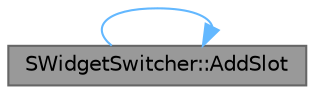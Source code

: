 digraph "SWidgetSwitcher::AddSlot"
{
 // INTERACTIVE_SVG=YES
 // LATEX_PDF_SIZE
  bgcolor="transparent";
  edge [fontname=Helvetica,fontsize=10,labelfontname=Helvetica,labelfontsize=10];
  node [fontname=Helvetica,fontsize=10,shape=box,height=0.2,width=0.4];
  rankdir="LR";
  Node1 [id="Node000001",label="SWidgetSwitcher::AddSlot",height=0.2,width=0.4,color="gray40", fillcolor="grey60", style="filled", fontcolor="black",tooltip="Adds a slot to the widget switcher at the specified location."];
  Node1 -> Node1 [id="edge1_Node000001_Node000001",color="steelblue1",style="solid",tooltip=" "];
}
